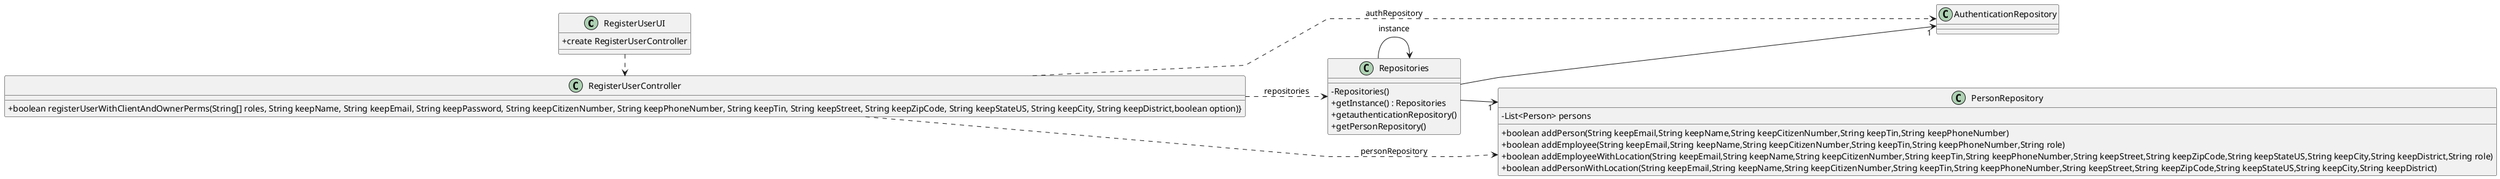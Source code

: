 @startuml
'skinparam monochrome true
skinparam packageStyle rectangle
skinparam shadowing false
skinparam linetype polyline
'skinparam linetype orto

skinparam classAttributeIconSize 0

left to right direction


RegisterUserUI .> RegisterUserController


RegisterUserController ..> Repositories : repositories

Repositories --> "1" AuthenticationRepository
Repositories --> "1" PersonRepository

Repositories --> Repositories : instance

RegisterUserController ..> PersonRepository:personRepository
RegisterUserController ..> AuthenticationRepository:authRepository


class RegisterUserUI {
+create RegisterUserController
}


class RegisterUserController {
    +boolean registerUserWithClientAndOwnerPerms(String[] roles, String keepName, String keepEmail, String keepPassword, String keepCitizenNumber, String keepPhoneNumber, String keepTin, String keepStreet, String keepZipCode, String keepStateUS, String keepCity, String keepDistrict,boolean option)}
}


class Repositories {
    - Repositories()
    + getInstance() : Repositories
    + getauthenticationRepository()
    + getPersonRepository()
}

class AuthenticationRepository {

}

class PersonRepository {
    -List<Person> persons
    +boolean addPerson(String keepEmail,String keepName,String keepCitizenNumber,String keepTin,String keepPhoneNumber)
    +boolean addEmployee(String keepEmail,String keepName,String keepCitizenNumber,String keepTin,String keepPhoneNumber,String role)
    +boolean addEmployeeWithLocation(String keepEmail,String keepName,String keepCitizenNumber,String keepTin,String keepPhoneNumber,String keepStreet,String keepZipCode,String keepStateUS,String keepCity,String keepDistrict,String role)
    +boolean addPersonWithLocation(String keepEmail,String keepName,String keepCitizenNumber,String keepTin,String keepPhoneNumber,String keepStreet,String keepZipCode,String keepStateUS,String keepCity,String keepDistrict)

}







@enduml